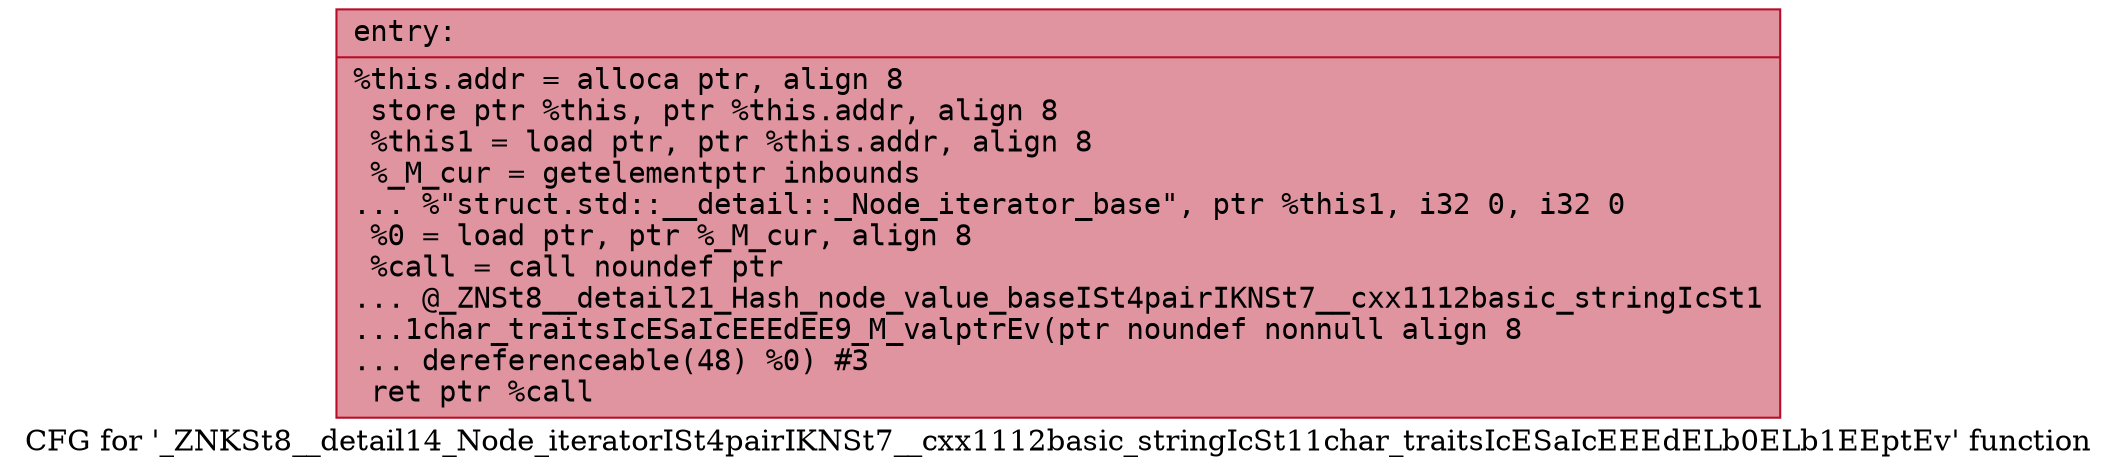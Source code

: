 digraph "CFG for '_ZNKSt8__detail14_Node_iteratorISt4pairIKNSt7__cxx1112basic_stringIcSt11char_traitsIcESaIcEEEdELb0ELb1EEptEv' function" {
	label="CFG for '_ZNKSt8__detail14_Node_iteratorISt4pairIKNSt7__cxx1112basic_stringIcSt11char_traitsIcESaIcEEEdELb0ELb1EEptEv' function";

	Node0x556bfea185b0 [shape=record,color="#b70d28ff", style=filled, fillcolor="#b70d2870" fontname="Courier",label="{entry:\l|  %this.addr = alloca ptr, align 8\l  store ptr %this, ptr %this.addr, align 8\l  %this1 = load ptr, ptr %this.addr, align 8\l  %_M_cur = getelementptr inbounds\l... %\"struct.std::__detail::_Node_iterator_base\", ptr %this1, i32 0, i32 0\l  %0 = load ptr, ptr %_M_cur, align 8\l  %call = call noundef ptr\l... @_ZNSt8__detail21_Hash_node_value_baseISt4pairIKNSt7__cxx1112basic_stringIcSt1\l...1char_traitsIcESaIcEEEdEE9_M_valptrEv(ptr noundef nonnull align 8\l... dereferenceable(48) %0) #3\l  ret ptr %call\l}"];
}

